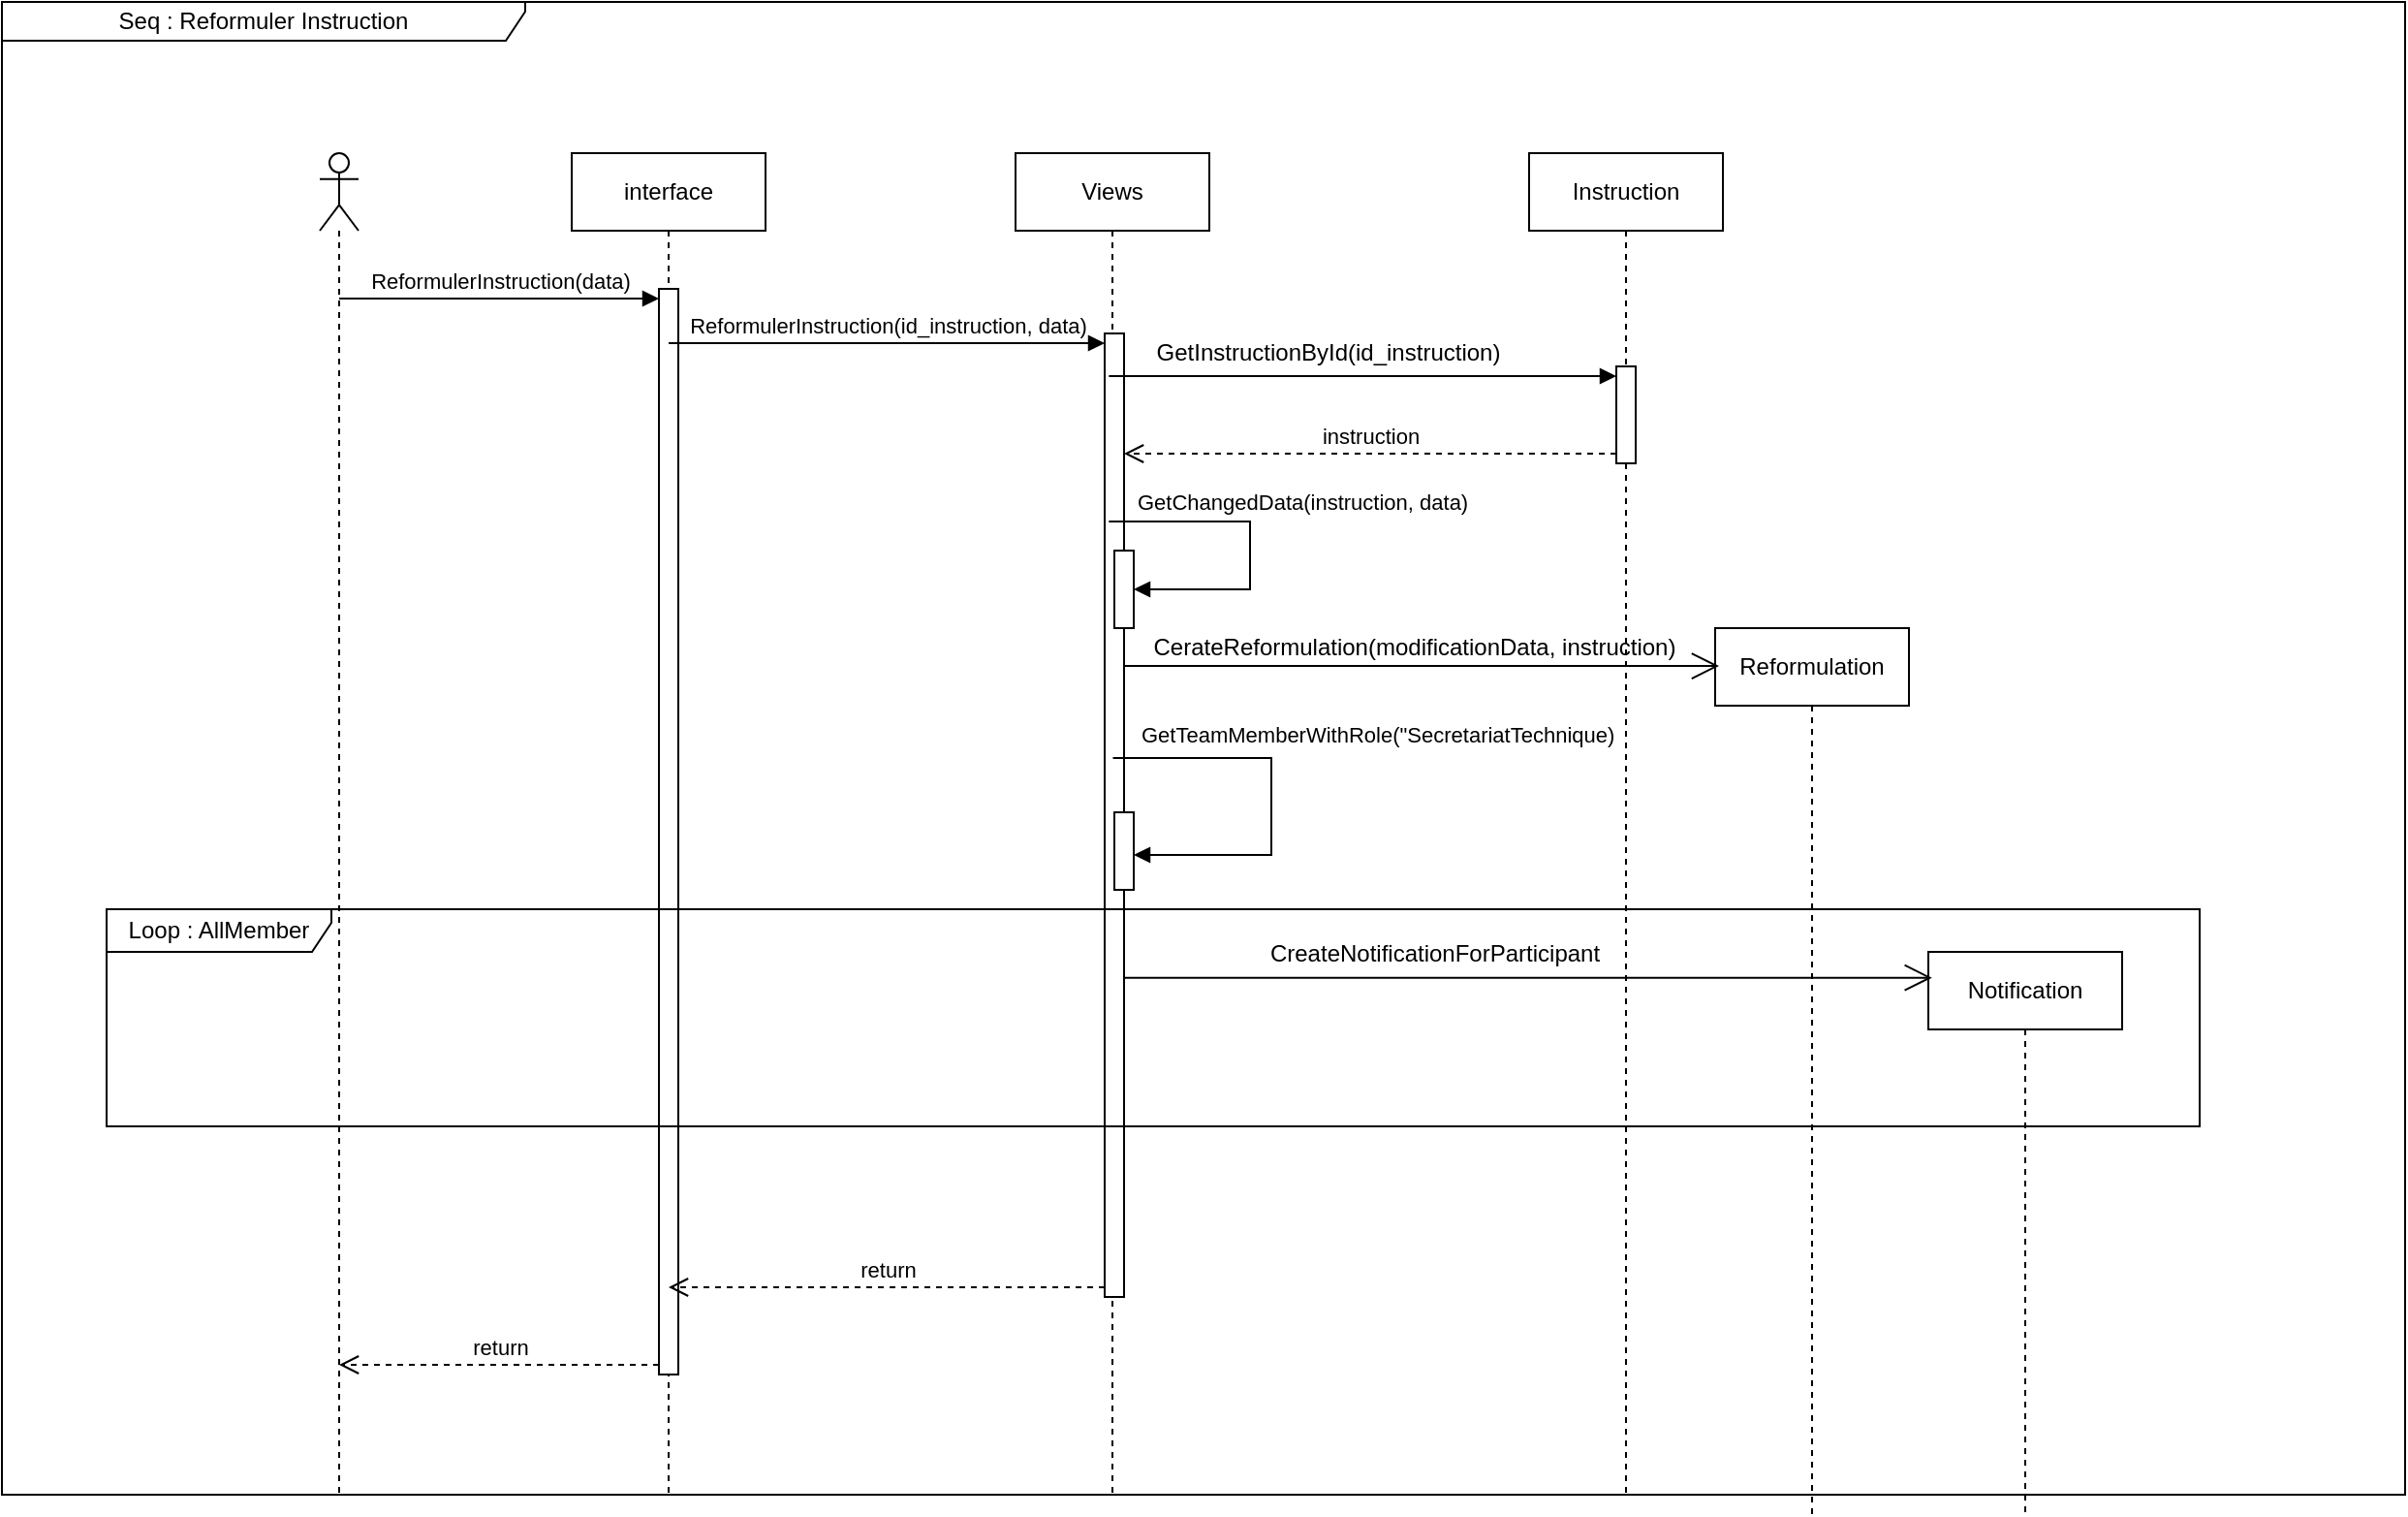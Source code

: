 <mxfile version="24.8.2">
  <diagram name="Page-1" id="2YBvvXClWsGukQMizWep">
    <mxGraphModel dx="1104" dy="618" grid="1" gridSize="10" guides="1" tooltips="1" connect="1" arrows="1" fold="1" page="1" pageScale="1" pageWidth="3300" pageHeight="4681" math="0" shadow="0">
      <root>
        <mxCell id="0" />
        <mxCell id="1" parent="0" />
        <mxCell id="HIjrE4euWUh72Sv6LP7a-1" value="" style="shape=umlLifeline;perimeter=lifelinePerimeter;whiteSpace=wrap;html=1;container=1;dropTarget=0;collapsible=0;recursiveResize=0;outlineConnect=0;portConstraint=eastwest;newEdgeStyle={&quot;curved&quot;:0,&quot;rounded&quot;:0};participant=umlActor;" vertex="1" parent="1">
          <mxGeometry x="624" y="398" width="20" height="692" as="geometry" />
        </mxCell>
        <mxCell id="HIjrE4euWUh72Sv6LP7a-2" value="interface" style="shape=umlLifeline;perimeter=lifelinePerimeter;whiteSpace=wrap;html=1;container=1;dropTarget=0;collapsible=0;recursiveResize=0;outlineConnect=0;portConstraint=eastwest;newEdgeStyle={&quot;curved&quot;:0,&quot;rounded&quot;:0};" vertex="1" parent="1">
          <mxGeometry x="754" y="398" width="100" height="692" as="geometry" />
        </mxCell>
        <mxCell id="HIjrE4euWUh72Sv6LP7a-5" value="" style="html=1;points=[[0,0,0,0,5],[0,1,0,0,-5],[1,0,0,0,5],[1,1,0,0,-5]];perimeter=orthogonalPerimeter;outlineConnect=0;targetShapes=umlLifeline;portConstraint=eastwest;newEdgeStyle={&quot;curved&quot;:0,&quot;rounded&quot;:0};" vertex="1" parent="HIjrE4euWUh72Sv6LP7a-2">
          <mxGeometry x="45" y="70" width="10" height="560" as="geometry" />
        </mxCell>
        <mxCell id="HIjrE4euWUh72Sv6LP7a-3" value="Views" style="shape=umlLifeline;perimeter=lifelinePerimeter;whiteSpace=wrap;html=1;container=1;dropTarget=0;collapsible=0;recursiveResize=0;outlineConnect=0;portConstraint=eastwest;newEdgeStyle={&quot;curved&quot;:0,&quot;rounded&quot;:0};" vertex="1" parent="1">
          <mxGeometry x="983" y="398" width="100" height="692" as="geometry" />
        </mxCell>
        <mxCell id="HIjrE4euWUh72Sv6LP7a-8" value="" style="html=1;points=[[0,0,0,0,5],[0,1,0,0,-5],[1,0,0,0,5],[1,1,0,0,-5]];perimeter=orthogonalPerimeter;outlineConnect=0;targetShapes=umlLifeline;portConstraint=eastwest;newEdgeStyle={&quot;curved&quot;:0,&quot;rounded&quot;:0};" vertex="1" parent="HIjrE4euWUh72Sv6LP7a-3">
          <mxGeometry x="46" y="93" width="10" height="497" as="geometry" />
        </mxCell>
        <mxCell id="HIjrE4euWUh72Sv6LP7a-16" value="" style="html=1;points=[[0,0,0,0,5],[0,1,0,0,-5],[1,0,0,0,5],[1,1,0,0,-5]];perimeter=orthogonalPerimeter;outlineConnect=0;targetShapes=umlLifeline;portConstraint=eastwest;newEdgeStyle={&quot;curved&quot;:0,&quot;rounded&quot;:0};" vertex="1" parent="HIjrE4euWUh72Sv6LP7a-3">
          <mxGeometry x="51" y="205" width="10" height="40" as="geometry" />
        </mxCell>
        <mxCell id="HIjrE4euWUh72Sv6LP7a-17" value="GetChangedData(instruction, data)" style="html=1;align=left;spacingLeft=2;endArrow=block;rounded=0;edgeStyle=orthogonalEdgeStyle;curved=0;rounded=0;" edge="1" target="HIjrE4euWUh72Sv6LP7a-16" parent="HIjrE4euWUh72Sv6LP7a-3">
          <mxGeometry x="-0.873" y="10" relative="1" as="geometry">
            <mxPoint x="48.167" y="190" as="sourcePoint" />
            <Array as="points">
              <mxPoint x="121" y="190" />
              <mxPoint x="121" y="225" />
            </Array>
            <mxPoint as="offset" />
          </mxGeometry>
        </mxCell>
        <mxCell id="HIjrE4euWUh72Sv6LP7a-21" value="" style="html=1;points=[[0,0,0,0,5],[0,1,0,0,-5],[1,0,0,0,5],[1,1,0,0,-5]];perimeter=orthogonalPerimeter;outlineConnect=0;targetShapes=umlLifeline;portConstraint=eastwest;newEdgeStyle={&quot;curved&quot;:0,&quot;rounded&quot;:0};" vertex="1" parent="HIjrE4euWUh72Sv6LP7a-3">
          <mxGeometry x="51" y="340" width="10" height="40" as="geometry" />
        </mxCell>
        <mxCell id="HIjrE4euWUh72Sv6LP7a-22" value="GetTeamMemberWithRole(&quot;SecretariatTechnique)" style="html=1;align=left;spacingLeft=2;endArrow=block;rounded=0;edgeStyle=orthogonalEdgeStyle;curved=0;rounded=0;" edge="1" parent="HIjrE4euWUh72Sv6LP7a-3">
          <mxGeometry x="-0.894" y="12" relative="1" as="geometry">
            <mxPoint x="50.25" y="312" as="sourcePoint" />
            <Array as="points">
              <mxPoint x="132" y="312" />
              <mxPoint x="132" y="362" />
            </Array>
            <mxPoint x="61" y="362" as="targetPoint" />
            <mxPoint as="offset" />
          </mxGeometry>
        </mxCell>
        <mxCell id="HIjrE4euWUh72Sv6LP7a-4" value="Instruction" style="shape=umlLifeline;perimeter=lifelinePerimeter;whiteSpace=wrap;html=1;container=1;dropTarget=0;collapsible=0;recursiveResize=0;outlineConnect=0;portConstraint=eastwest;newEdgeStyle={&quot;curved&quot;:0,&quot;rounded&quot;:0};" vertex="1" parent="1">
          <mxGeometry x="1248" y="398" width="100" height="692" as="geometry" />
        </mxCell>
        <mxCell id="HIjrE4euWUh72Sv6LP7a-12" value="" style="html=1;points=[[0,0,0,0,5],[0,1,0,0,-5],[1,0,0,0,5],[1,1,0,0,-5]];perimeter=orthogonalPerimeter;outlineConnect=0;targetShapes=umlLifeline;portConstraint=eastwest;newEdgeStyle={&quot;curved&quot;:0,&quot;rounded&quot;:0};" vertex="1" parent="HIjrE4euWUh72Sv6LP7a-4">
          <mxGeometry x="45" y="110" width="10" height="50" as="geometry" />
        </mxCell>
        <mxCell id="HIjrE4euWUh72Sv6LP7a-6" value="ReformulerInstruction(data)" style="html=1;verticalAlign=bottom;endArrow=block;curved=0;rounded=0;entryX=0;entryY=0;entryDx=0;entryDy=5;" edge="1" target="HIjrE4euWUh72Sv6LP7a-5" parent="1" source="HIjrE4euWUh72Sv6LP7a-1">
          <mxGeometry relative="1" as="geometry">
            <mxPoint x="744" y="523" as="sourcePoint" />
          </mxGeometry>
        </mxCell>
        <mxCell id="HIjrE4euWUh72Sv6LP7a-7" value="return" style="html=1;verticalAlign=bottom;endArrow=open;dashed=1;endSize=8;curved=0;rounded=0;exitX=0;exitY=1;exitDx=0;exitDy=-5;" edge="1" source="HIjrE4euWUh72Sv6LP7a-5" parent="1" target="HIjrE4euWUh72Sv6LP7a-1">
          <mxGeometry relative="1" as="geometry">
            <mxPoint x="744" y="593" as="targetPoint" />
          </mxGeometry>
        </mxCell>
        <mxCell id="HIjrE4euWUh72Sv6LP7a-9" value="ReformulerInstruction(id_instruction, data)" style="html=1;verticalAlign=bottom;endArrow=block;curved=0;rounded=0;entryX=0;entryY=0;entryDx=0;entryDy=5;" edge="1" target="HIjrE4euWUh72Sv6LP7a-8" parent="1" source="HIjrE4euWUh72Sv6LP7a-2">
          <mxGeometry relative="1" as="geometry">
            <mxPoint x="854" y="503" as="sourcePoint" />
          </mxGeometry>
        </mxCell>
        <mxCell id="HIjrE4euWUh72Sv6LP7a-10" value="return" style="html=1;verticalAlign=bottom;endArrow=open;dashed=1;endSize=8;curved=0;rounded=0;exitX=0;exitY=1;exitDx=0;exitDy=-5;" edge="1" source="HIjrE4euWUh72Sv6LP7a-8" parent="1" target="HIjrE4euWUh72Sv6LP7a-2">
          <mxGeometry relative="1" as="geometry">
            <mxPoint x="854" y="573" as="targetPoint" />
          </mxGeometry>
        </mxCell>
        <mxCell id="HIjrE4euWUh72Sv6LP7a-13" value="" style="html=1;verticalAlign=bottom;endArrow=block;curved=0;rounded=0;entryX=0;entryY=0;entryDx=0;entryDy=5;" edge="1" target="HIjrE4euWUh72Sv6LP7a-12" parent="1">
          <mxGeometry relative="1" as="geometry">
            <mxPoint x="1031.167" y="513" as="sourcePoint" />
          </mxGeometry>
        </mxCell>
        <mxCell id="HIjrE4euWUh72Sv6LP7a-14" value="instruction" style="html=1;verticalAlign=bottom;endArrow=open;dashed=1;endSize=8;curved=0;rounded=0;exitX=0;exitY=1;exitDx=0;exitDy=-5;" edge="1" source="HIjrE4euWUh72Sv6LP7a-12" parent="1" target="HIjrE4euWUh72Sv6LP7a-8">
          <mxGeometry relative="1" as="geometry">
            <mxPoint x="1004" y="613" as="targetPoint" />
          </mxGeometry>
        </mxCell>
        <mxCell id="HIjrE4euWUh72Sv6LP7a-15" value="GetInstructionById(id_instruction)" style="text;html=1;align=center;verticalAlign=middle;resizable=0;points=[];autosize=1;strokeColor=none;fillColor=none;" vertex="1" parent="1">
          <mxGeometry x="1044" y="486" width="200" height="30" as="geometry" />
        </mxCell>
        <mxCell id="HIjrE4euWUh72Sv6LP7a-18" value="Reformulation" style="shape=umlLifeline;perimeter=lifelinePerimeter;whiteSpace=wrap;html=1;container=1;dropTarget=0;collapsible=0;recursiveResize=0;outlineConnect=0;portConstraint=eastwest;newEdgeStyle={&quot;curved&quot;:0,&quot;rounded&quot;:0};" vertex="1" parent="1">
          <mxGeometry x="1344" y="643" width="100" height="457" as="geometry" />
        </mxCell>
        <mxCell id="HIjrE4euWUh72Sv6LP7a-19" value="" style="endArrow=open;endFill=1;endSize=12;html=1;rounded=0;entryX=0.02;entryY=0.068;entryDx=0;entryDy=0;entryPerimeter=0;" edge="1" parent="1">
          <mxGeometry width="160" relative="1" as="geometry">
            <mxPoint x="1039" y="662.54" as="sourcePoint" />
            <mxPoint x="1346.0" y="662.54" as="targetPoint" />
          </mxGeometry>
        </mxCell>
        <mxCell id="HIjrE4euWUh72Sv6LP7a-20" value="CerateReformulation(modificationData, instruction)" style="text;html=1;align=center;verticalAlign=middle;whiteSpace=wrap;rounded=0;" vertex="1" parent="1">
          <mxGeometry x="1044" y="638" width="290" height="30" as="geometry" />
        </mxCell>
        <mxCell id="HIjrE4euWUh72Sv6LP7a-23" value="Loop : AllMember" style="shape=umlFrame;whiteSpace=wrap;html=1;pointerEvents=0;width=116;height=22;" vertex="1" parent="1">
          <mxGeometry x="514" y="788" width="1080" height="112" as="geometry" />
        </mxCell>
        <mxCell id="HIjrE4euWUh72Sv6LP7a-24" value="Notification" style="shape=umlLifeline;perimeter=lifelinePerimeter;whiteSpace=wrap;html=1;container=1;dropTarget=0;collapsible=0;recursiveResize=0;outlineConnect=0;portConstraint=eastwest;newEdgeStyle={&quot;curved&quot;:0,&quot;rounded&quot;:0};" vertex="1" parent="1">
          <mxGeometry x="1454" y="810" width="100" height="290" as="geometry" />
        </mxCell>
        <mxCell id="HIjrE4euWUh72Sv6LP7a-25" value="" style="endArrow=open;endFill=1;endSize=12;html=1;rounded=0;entryX=0.019;entryY=0.046;entryDx=0;entryDy=0;entryPerimeter=0;" edge="1" parent="1" source="HIjrE4euWUh72Sv6LP7a-8" target="HIjrE4euWUh72Sv6LP7a-24">
          <mxGeometry width="160" relative="1" as="geometry">
            <mxPoint x="1094" y="833" as="sourcePoint" />
            <mxPoint x="1254" y="833" as="targetPoint" />
          </mxGeometry>
        </mxCell>
        <mxCell id="HIjrE4euWUh72Sv6LP7a-26" value="&lt;span style=&quot;font-weight: normal;&quot;&gt;CreateNotificationForParticipant&lt;/span&gt;" style="text;align=center;fontStyle=1;verticalAlign=middle;spacingLeft=3;spacingRight=3;strokeColor=none;rotatable=0;points=[[0,0.5],[1,0.5]];portConstraint=eastwest;html=1;" vertex="1" parent="1">
          <mxGeometry x="1104" y="798" width="190" height="26" as="geometry" />
        </mxCell>
        <mxCell id="HIjrE4euWUh72Sv6LP7a-27" value="Seq : Reformuler Instruction" style="shape=umlFrame;whiteSpace=wrap;html=1;pointerEvents=0;recursiveResize=0;container=1;collapsible=0;width=270;height=20;" vertex="1" parent="1">
          <mxGeometry x="460" y="320" width="1240" height="770" as="geometry" />
        </mxCell>
      </root>
    </mxGraphModel>
  </diagram>
</mxfile>
